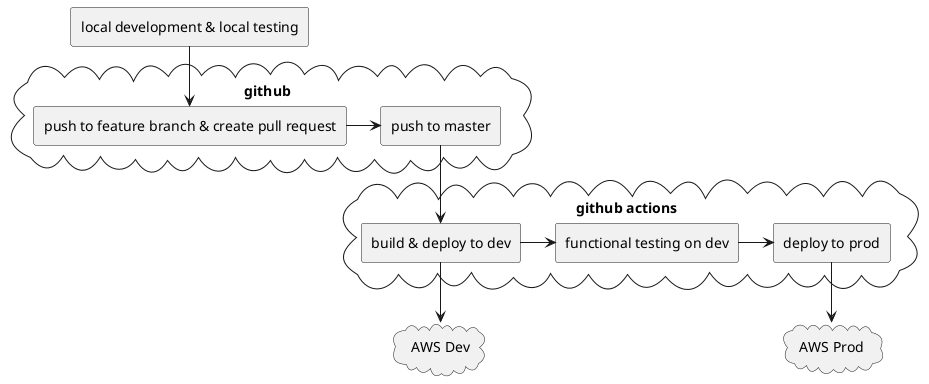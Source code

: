 @startuml development-process

rectangle "local development & local testing" as local

cloud "github" {
    rectangle "push to feature branch & create pull request" as featureBranch
    rectangle "push to master" as master
}

cloud "github actions" {
    rectangle "build & deploy to dev" as dev
    rectangle "functional testing on dev" as devTest
    rectangle "deploy to prod" as prod
}

cloud "AWS Dev" as awsDev

cloud "AWS Prod" as awsProd

local -down-> featureBranch
featureBranch -> master
master -down-> dev
dev -down-> awsDev
dev -> devTest
devTest -> prod
prod -down-> awsProd

@enduml